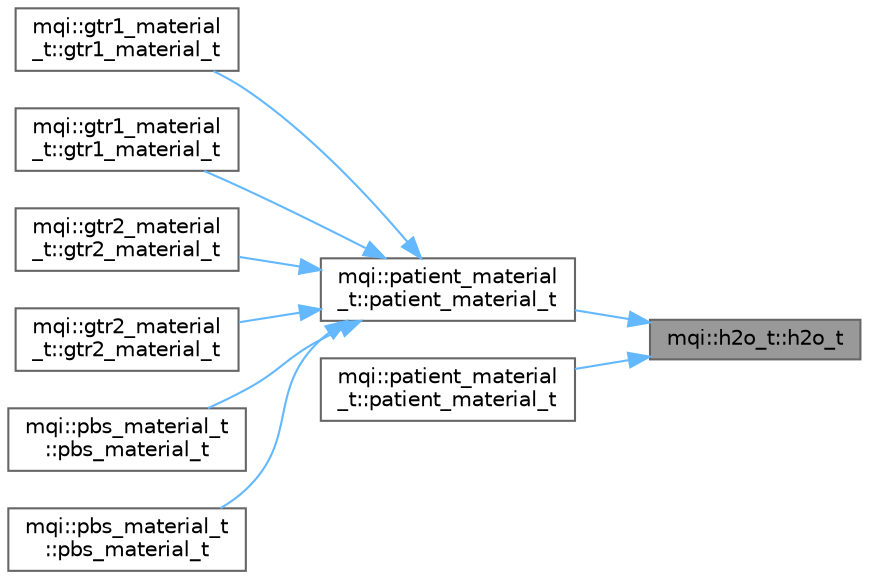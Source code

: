 digraph "mqi::h2o_t::h2o_t"
{
 // LATEX_PDF_SIZE
  bgcolor="transparent";
  edge [fontname=Helvetica,fontsize=10,labelfontname=Helvetica,labelfontsize=10];
  node [fontname=Helvetica,fontsize=10,shape=box,height=0.2,width=0.4];
  rankdir="RL";
  Node1 [id="Node000001",label="mqi::h2o_t::h2o_t",height=0.2,width=0.4,color="gray40", fillcolor="grey60", style="filled", fontcolor="black",tooltip="Constructs a new h2o_t object and initializes it with the physical properties of water."];
  Node1 -> Node2 [id="edge1_Node000001_Node000002",dir="back",color="steelblue1",style="solid",tooltip=" "];
  Node2 [id="Node000002",label="mqi::patient_material\l_t::patient_material_t",height=0.2,width=0.4,color="grey40", fillcolor="white", style="filled",URL="$classmqi_1_1patient__material__t.html#a20f5923812cc8da6720b519cad89ef02",tooltip="Default constructor."];
  Node2 -> Node3 [id="edge2_Node000002_Node000003",dir="back",color="steelblue1",style="solid",tooltip=" "];
  Node3 [id="Node000003",label="mqi::gtr1_material\l_t::gtr1_material_t",height=0.2,width=0.4,color="grey40", fillcolor="white", style="filled",URL="$classmqi_1_1gtr1__material__t.html#acbea67ac0563c536fdb3510531b14b73",tooltip="Default constructor."];
  Node2 -> Node4 [id="edge3_Node000002_Node000004",dir="back",color="steelblue1",style="solid",tooltip=" "];
  Node4 [id="Node000004",label="mqi::gtr1_material\l_t::gtr1_material_t",height=0.2,width=0.4,color="grey40", fillcolor="white", style="filled",URL="$classmqi_1_1gtr1__material__t.html#a9e7c17a2ae0150ca5800a06987e88e66",tooltip="Constructor initializing the material from a Hounsfield Unit value."];
  Node2 -> Node5 [id="edge4_Node000002_Node000005",dir="back",color="steelblue1",style="solid",tooltip=" "];
  Node5 [id="Node000005",label="mqi::gtr2_material\l_t::gtr2_material_t",height=0.2,width=0.4,color="grey40", fillcolor="white", style="filled",URL="$classmqi_1_1gtr2__material__t.html#a37964b666a6f0447295eb5e3081d48c7",tooltip="Default constructor."];
  Node2 -> Node6 [id="edge5_Node000002_Node000006",dir="back",color="steelblue1",style="solid",tooltip=" "];
  Node6 [id="Node000006",label="mqi::gtr2_material\l_t::gtr2_material_t",height=0.2,width=0.4,color="grey40", fillcolor="white", style="filled",URL="$classmqi_1_1gtr2__material__t.html#a1340879b13b58af964542491828d827e",tooltip="Constructor initializing the material from a Hounsfield Unit value."];
  Node2 -> Node7 [id="edge6_Node000002_Node000007",dir="back",color="steelblue1",style="solid",tooltip=" "];
  Node7 [id="Node000007",label="mqi::pbs_material_t\l::pbs_material_t",height=0.2,width=0.4,color="grey40", fillcolor="white", style="filled",URL="$classmqi_1_1pbs__material__t.html#a3bdb83a3903cbeff14eb8695d4b4e4d6",tooltip="Default constructor."];
  Node2 -> Node8 [id="edge7_Node000002_Node000008",dir="back",color="steelblue1",style="solid",tooltip=" "];
  Node8 [id="Node000008",label="mqi::pbs_material_t\l::pbs_material_t",height=0.2,width=0.4,color="grey40", fillcolor="white", style="filled",URL="$classmqi_1_1pbs__material__t.html#ae0f66e1269283cebd8b12a4e848f212f",tooltip="Constructor initializing the material from a Hounsfield Unit value."];
  Node1 -> Node9 [id="edge8_Node000001_Node000009",dir="back",color="steelblue1",style="solid",tooltip=" "];
  Node9 [id="Node000009",label="mqi::patient_material\l_t::patient_material_t",height=0.2,width=0.4,color="grey40", fillcolor="white", style="filled",URL="$classmqi_1_1patient__material__t.html#acecd18419823a1174d0b17575903ed15",tooltip="Constructs a patient material from a Hounsfield Unit (HU) value."];
}
